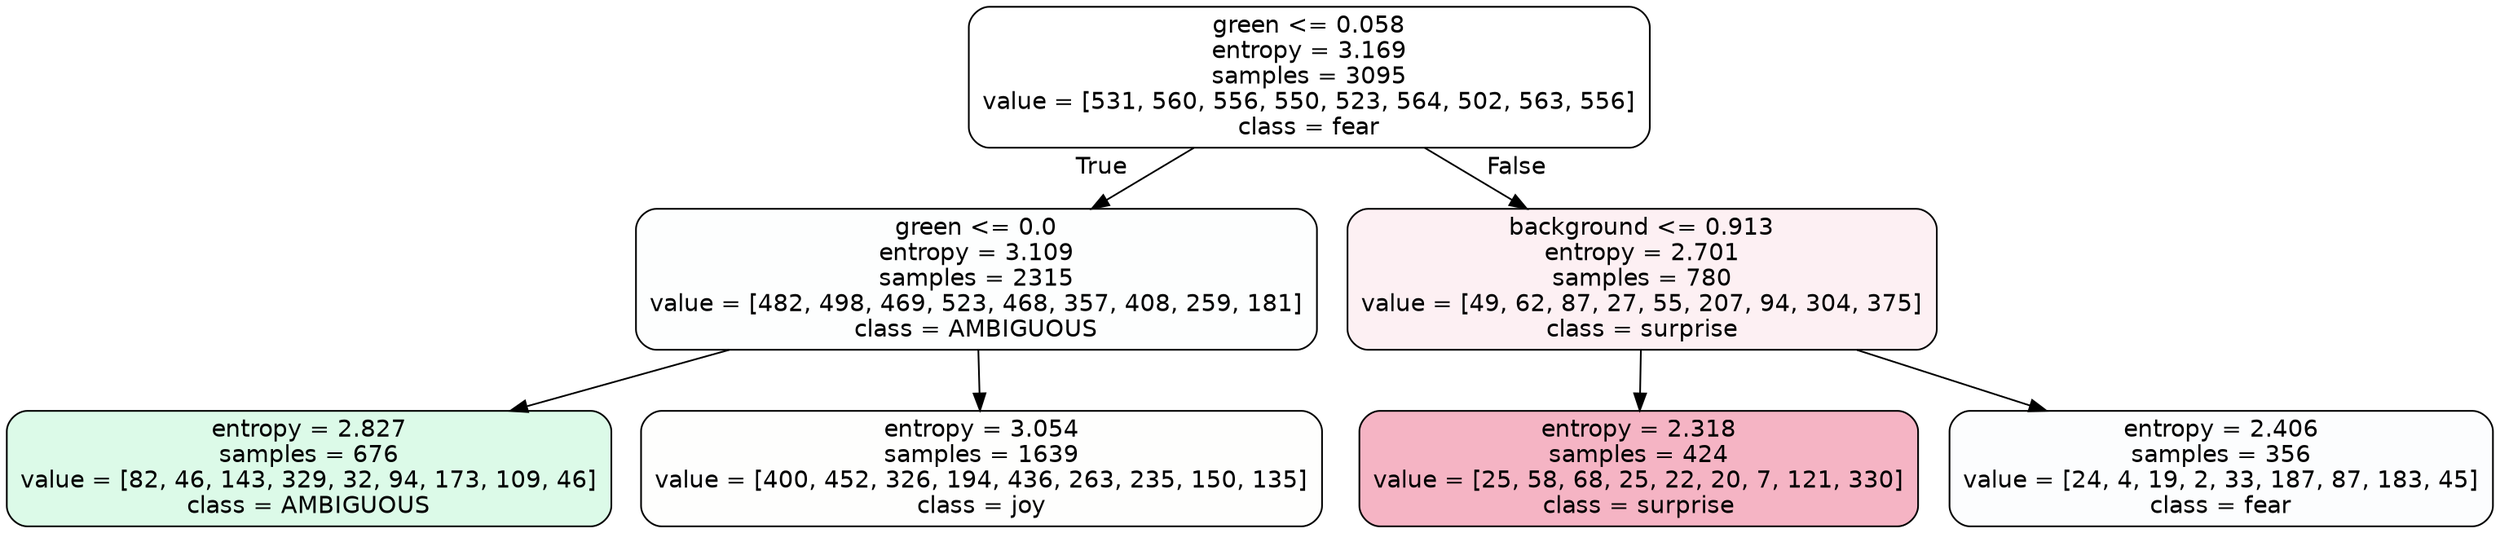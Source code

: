 digraph Tree {
node [shape=box, style="filled, rounded", color="black", fontname=helvetica] ;
edge [fontname=helvetica] ;
0 [label="green <= 0.058\nentropy = 3.169\nsamples = 3095\nvalue = [531, 560, 556, 550, 523, 564, 502, 563, 556]\nclass = fear", fillcolor="#3964e500"] ;
1 [label="green <= 0.0\nentropy = 3.109\nsamples = 2315\nvalue = [482, 498, 469, 523, 468, 357, 408, 259, 181]\nclass = AMBIGUOUS", fillcolor="#39e58102"] ;
0 -> 1 [labeldistance=2.5, labelangle=45, headlabel="True"] ;
2 [label="entropy = 2.827\nsamples = 676\nvalue = [82, 46, 143, 329, 32, 94, 173, 109, 46]\nclass = AMBIGUOUS", fillcolor="#39e5812d"] ;
1 -> 2 ;
3 [label="entropy = 3.054\nsamples = 1639\nvalue = [400, 452, 326, 194, 436, 263, 235, 150, 135]\nclass = joy", fillcolor="#d7e53902"] ;
1 -> 3 ;
4 [label="background <= 0.913\nentropy = 2.701\nsamples = 780\nvalue = [49, 62, 87, 27, 55, 207, 94, 304, 375]\nclass = surprise", fillcolor="#e5396413"] ;
0 -> 4 [labeldistance=2.5, labelangle=-45, headlabel="False"] ;
5 [label="entropy = 2.318\nsamples = 424\nvalue = [25, 58, 68, 25, 22, 20, 7, 121, 330]\nclass = surprise", fillcolor="#e5396460"] ;
4 -> 5 ;
6 [label="entropy = 2.406\nsamples = 356\nvalue = [24, 4, 19, 2, 33, 187, 87, 183, 45]\nclass = fear", fillcolor="#3964e503"] ;
4 -> 6 ;
}
